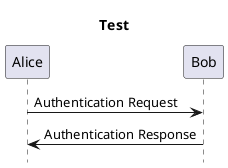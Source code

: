 @startuml

title Test 
hide footbox 

Alice -> Bob:Authentication Request 
Bob -> Alice: Authentication Response 

@enduml


` https://plantuml.com/ko/sequence-diagram#5e05164bff244555


